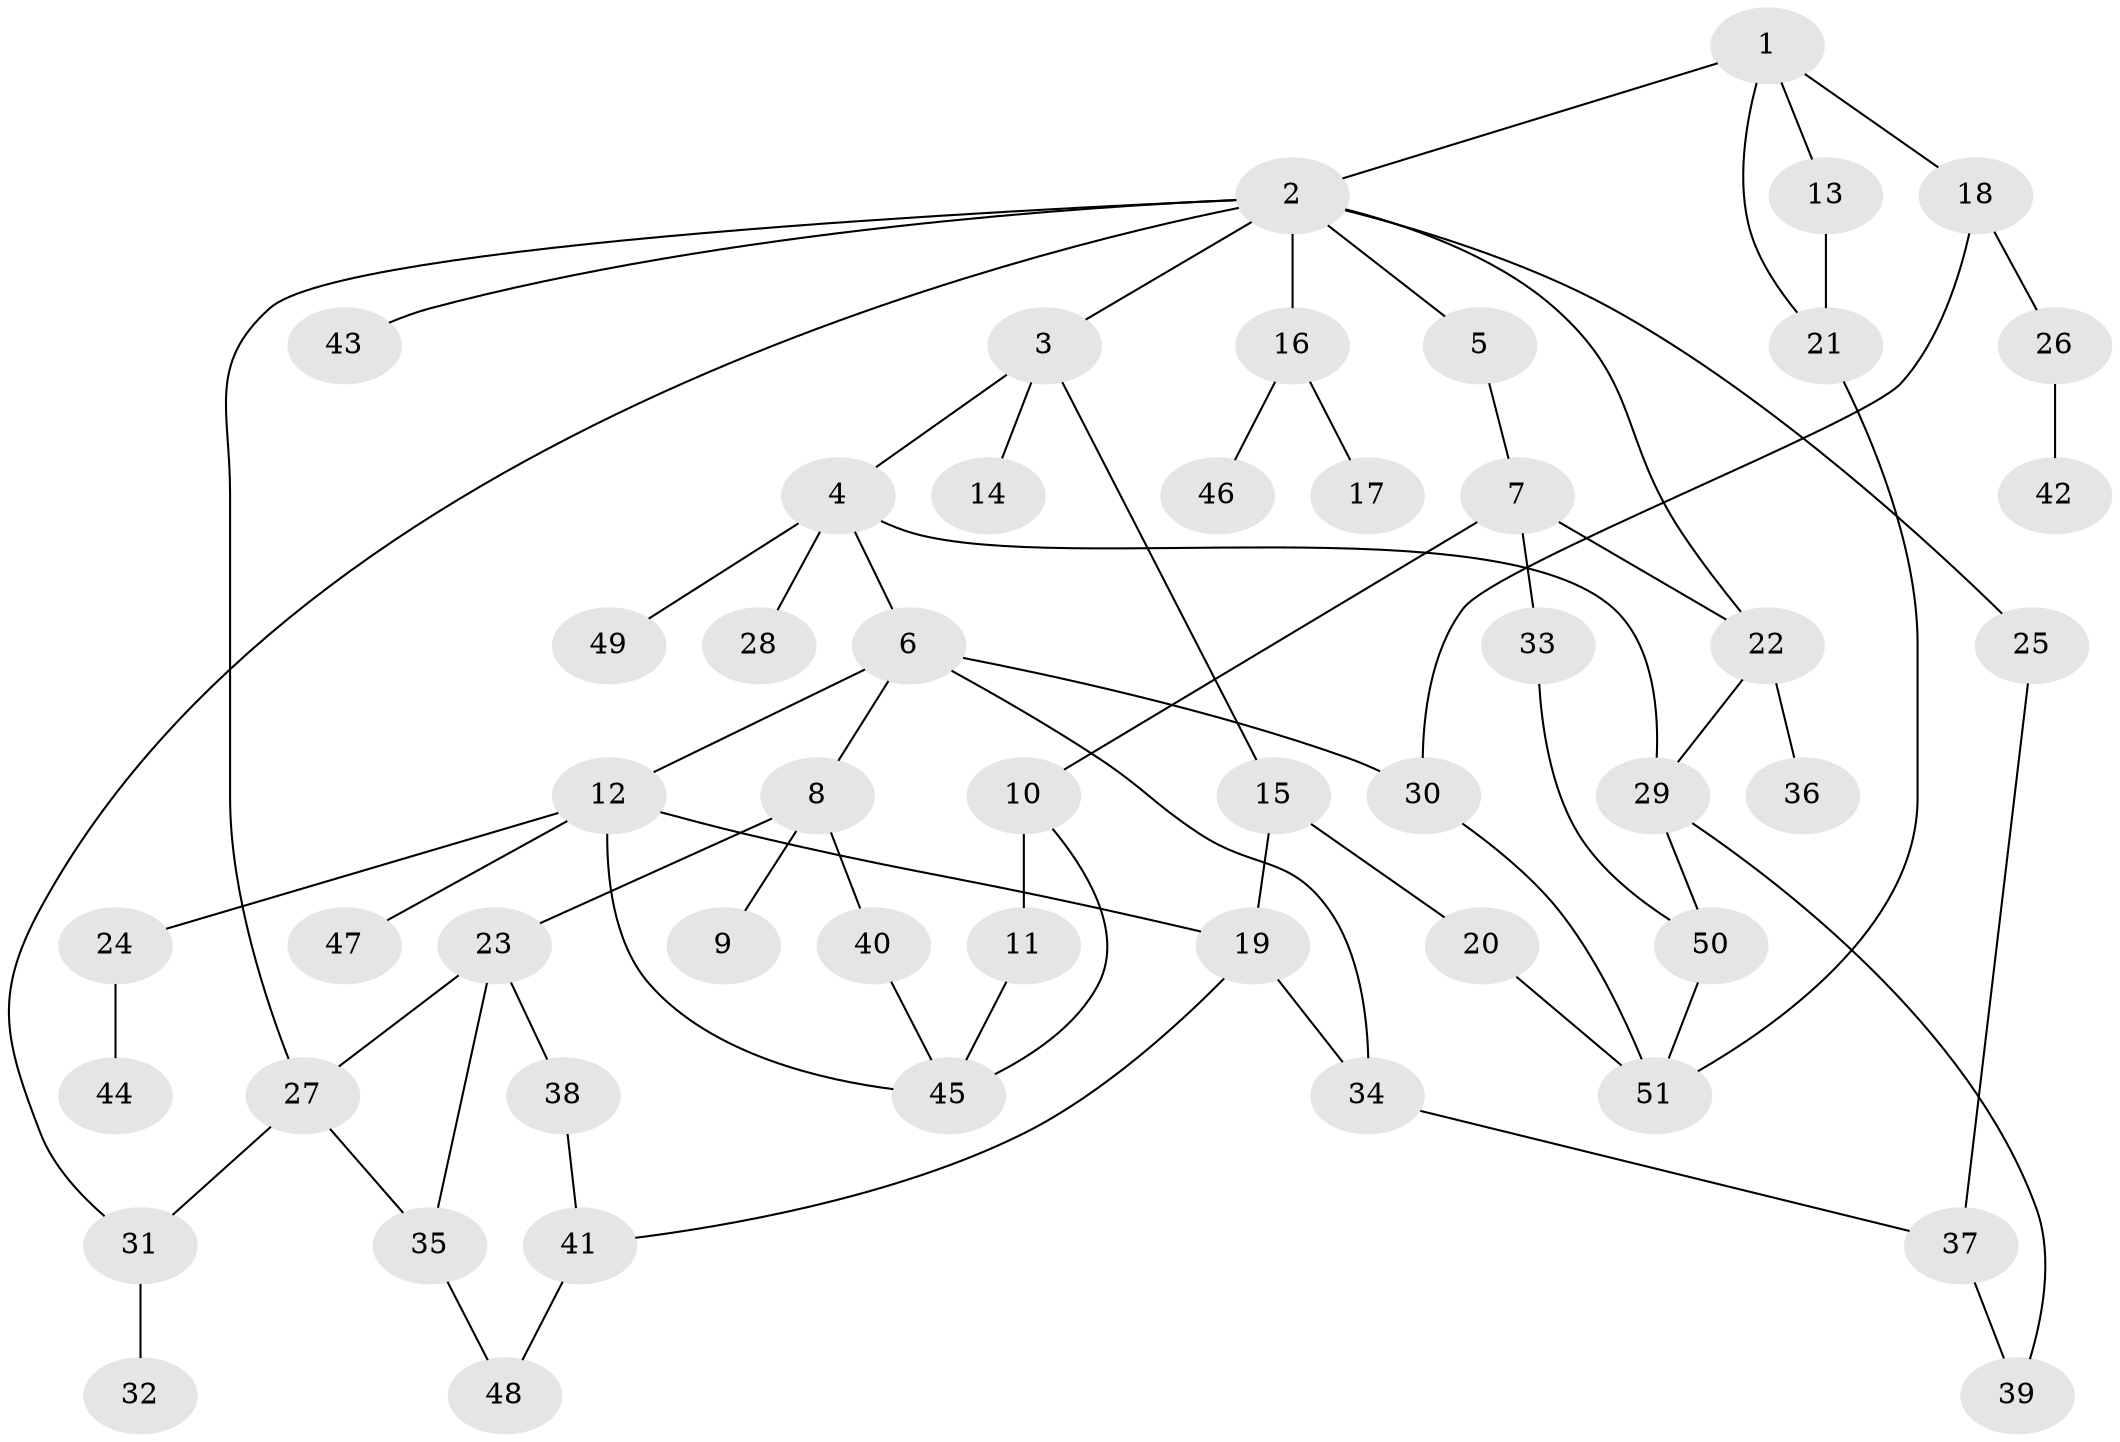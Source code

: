 // Generated by graph-tools (version 1.1) at 2025/00/03/09/25 03:00:57]
// undirected, 51 vertices, 70 edges
graph export_dot {
graph [start="1"]
  node [color=gray90,style=filled];
  1;
  2;
  3;
  4;
  5;
  6;
  7;
  8;
  9;
  10;
  11;
  12;
  13;
  14;
  15;
  16;
  17;
  18;
  19;
  20;
  21;
  22;
  23;
  24;
  25;
  26;
  27;
  28;
  29;
  30;
  31;
  32;
  33;
  34;
  35;
  36;
  37;
  38;
  39;
  40;
  41;
  42;
  43;
  44;
  45;
  46;
  47;
  48;
  49;
  50;
  51;
  1 -- 2;
  1 -- 13;
  1 -- 18;
  1 -- 21;
  2 -- 3;
  2 -- 5;
  2 -- 16;
  2 -- 25;
  2 -- 43;
  2 -- 31;
  2 -- 27;
  2 -- 22;
  3 -- 4;
  3 -- 14;
  3 -- 15;
  4 -- 6;
  4 -- 28;
  4 -- 29;
  4 -- 49;
  5 -- 7;
  6 -- 8;
  6 -- 12;
  6 -- 30;
  6 -- 34;
  7 -- 10;
  7 -- 22;
  7 -- 33;
  8 -- 9;
  8 -- 23;
  8 -- 40;
  10 -- 11;
  10 -- 45;
  11 -- 45;
  12 -- 24;
  12 -- 47;
  12 -- 19;
  12 -- 45;
  13 -- 21;
  15 -- 19;
  15 -- 20;
  16 -- 17;
  16 -- 46;
  18 -- 26;
  18 -- 30;
  19 -- 34;
  19 -- 41;
  20 -- 51;
  21 -- 51;
  22 -- 36;
  22 -- 29;
  23 -- 27;
  23 -- 38;
  23 -- 35;
  24 -- 44;
  25 -- 37;
  26 -- 42;
  27 -- 31;
  27 -- 35;
  29 -- 39;
  29 -- 50;
  30 -- 51;
  31 -- 32;
  33 -- 50;
  34 -- 37;
  35 -- 48;
  37 -- 39;
  38 -- 41;
  40 -- 45;
  41 -- 48;
  50 -- 51;
}
